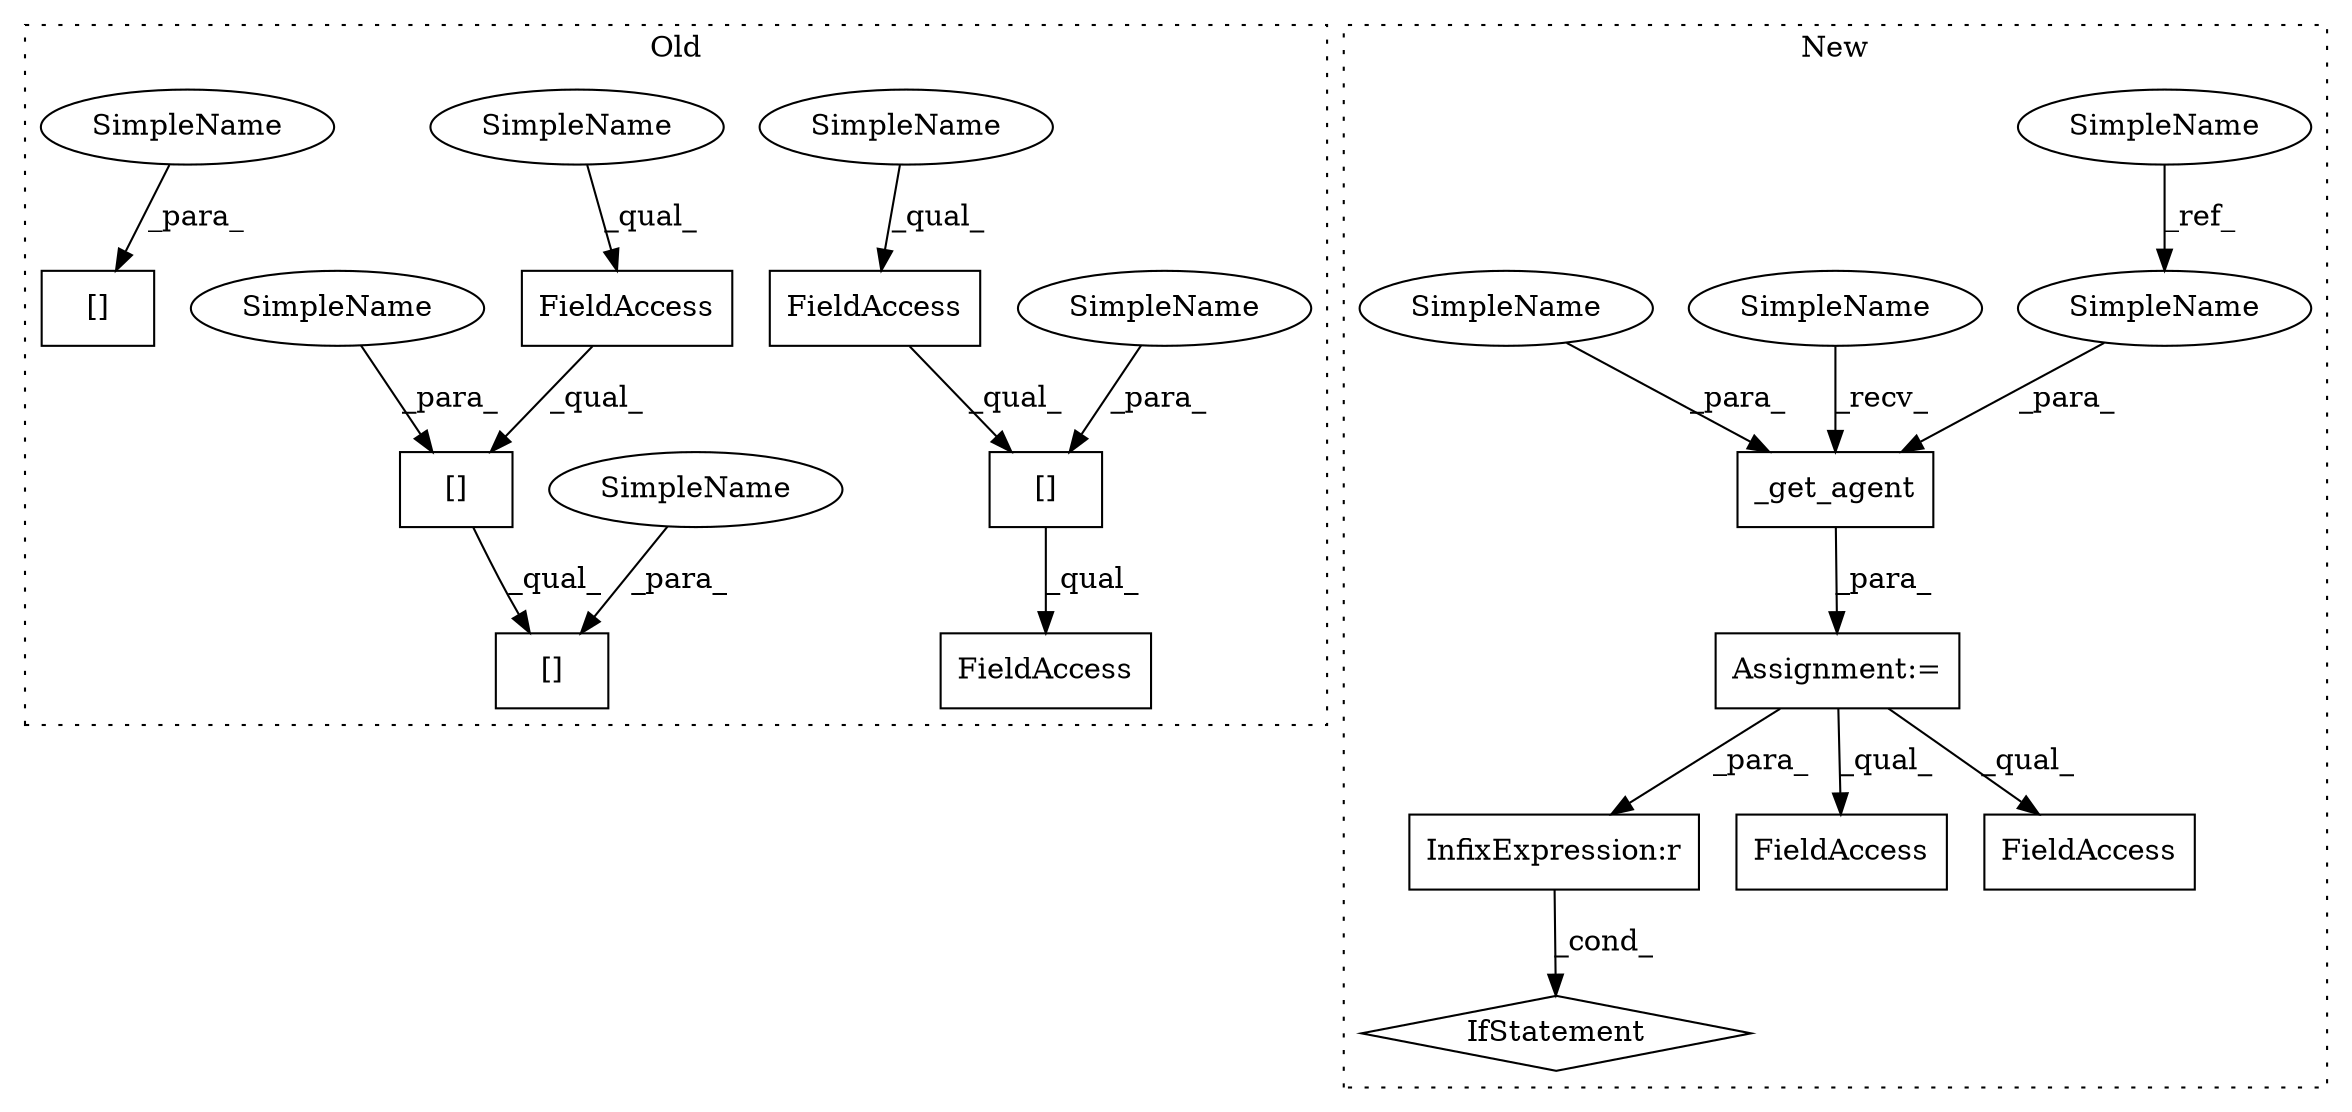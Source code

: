 digraph G {
subgraph cluster0 {
1 [label="[]" a="2" s="9889,9916" l="18,1" shape="box"];
4 [label="FieldAccess" a="22" s="9889" l="17" shape="box"];
5 [label="FieldAccess" a="22" s="9889" l="40" shape="box"];
7 [label="[]" a="2" s="9828,9855" l="18,1" shape="box"];
8 [label="FieldAccess" a="22" s="9828" l="17" shape="box"];
9 [label="[]" a="2" s="9828,9870" l="29,1" shape="box"];
14 [label="[]" a="2" s="10020,10045" l="12,1" shape="box"];
15 [label="SimpleName" a="42" s="9907" l="9" shape="ellipse"];
16 [label="SimpleName" a="42" s="9846" l="9" shape="ellipse"];
17 [label="SimpleName" a="42" s="9828" l="4" shape="ellipse"];
18 [label="SimpleName" a="42" s="9889" l="4" shape="ellipse"];
21 [label="SimpleName" a="42" s="10032" l="13" shape="ellipse"];
22 [label="SimpleName" a="42" s="9857" l="13" shape="ellipse"];
label = "Old";
style="dotted";
}
subgraph cluster1 {
2 [label="_get_agent" a="32" s="8498,8532" l="11,1" shape="box"];
3 [label="InfixExpression:r" a="27" s="8548" l="4" shape="box"];
6 [label="Assignment:=" a="7" s="8492" l="1" shape="box"];
10 [label="IfStatement" a="25" s="8539,8556" l="4,2" shape="diamond"];
11 [label="FieldAccess" a="22" s="8708" l="21" shape="box"];
12 [label="FieldAccess" a="22" s="8636" l="18" shape="box"];
13 [label="SimpleName" a="42" s="8346" l="13" shape="ellipse"];
19 [label="SimpleName" a="42" s="8493" l="4" shape="ellipse"];
20 [label="SimpleName" a="42" s="8519" l="13" shape="ellipse"];
23 [label="SimpleName" a="42" s="8509" l="9" shape="ellipse"];
label = "New";
style="dotted";
}
1 -> 5 [label="_qual_"];
2 -> 6 [label="_para_"];
3 -> 10 [label="_cond_"];
4 -> 1 [label="_qual_"];
6 -> 12 [label="_qual_"];
6 -> 3 [label="_para_"];
6 -> 11 [label="_qual_"];
7 -> 9 [label="_qual_"];
8 -> 7 [label="_qual_"];
13 -> 20 [label="_ref_"];
15 -> 1 [label="_para_"];
16 -> 7 [label="_para_"];
17 -> 8 [label="_qual_"];
18 -> 4 [label="_qual_"];
19 -> 2 [label="_recv_"];
20 -> 2 [label="_para_"];
21 -> 14 [label="_para_"];
22 -> 9 [label="_para_"];
23 -> 2 [label="_para_"];
}